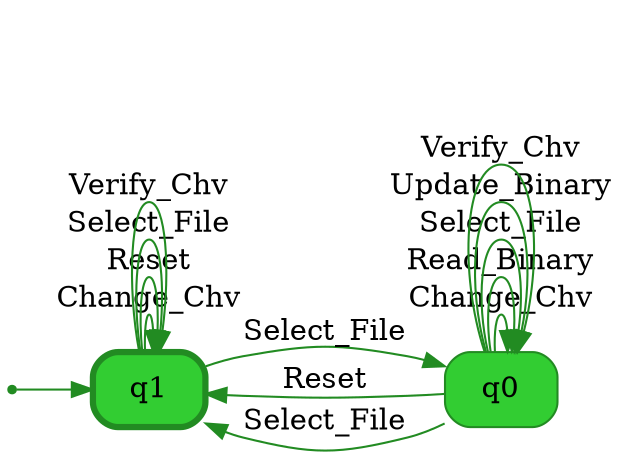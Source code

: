 digraph g {

	rankdir="LR"

	__invisible__[shape="point", color="forestgreen"]
	q1[label="q1", shape="box", style="rounded, filled", color="forestgreen", fillcolor="limegreen", penwidth=3] // Initial
	q0[label="q0", shape="box", style="rounded, filled", color="forestgreen", fillcolor="limegreen"]

	__invisible__ -> q1[color="forestgreen"]
	q1 -> q1[label="Change_Chv", color="forestgreen"]
	q1 -> q1[label="Reset", color="forestgreen"]
	q1 -> q1[label="Select_File", color="forestgreen"]
	q1 -> q1[label="Verify_Chv", color="forestgreen"]
	q1 -> q0[label="Select_File", color="forestgreen"]
	q0 -> q0[label="Change_Chv", color="forestgreen"]
	q0 -> q0[label="Read_Binary", color="forestgreen"]
	q0 -> q0[label="Select_File", color="forestgreen"]
	q0 -> q0[label="Update_Binary", color="forestgreen"]
	q0 -> q0[label="Verify_Chv", color="forestgreen"]
	q0 -> q1[label="Reset", color="forestgreen"]
	q0 -> q1[label="Select_File", color="forestgreen"]

}
